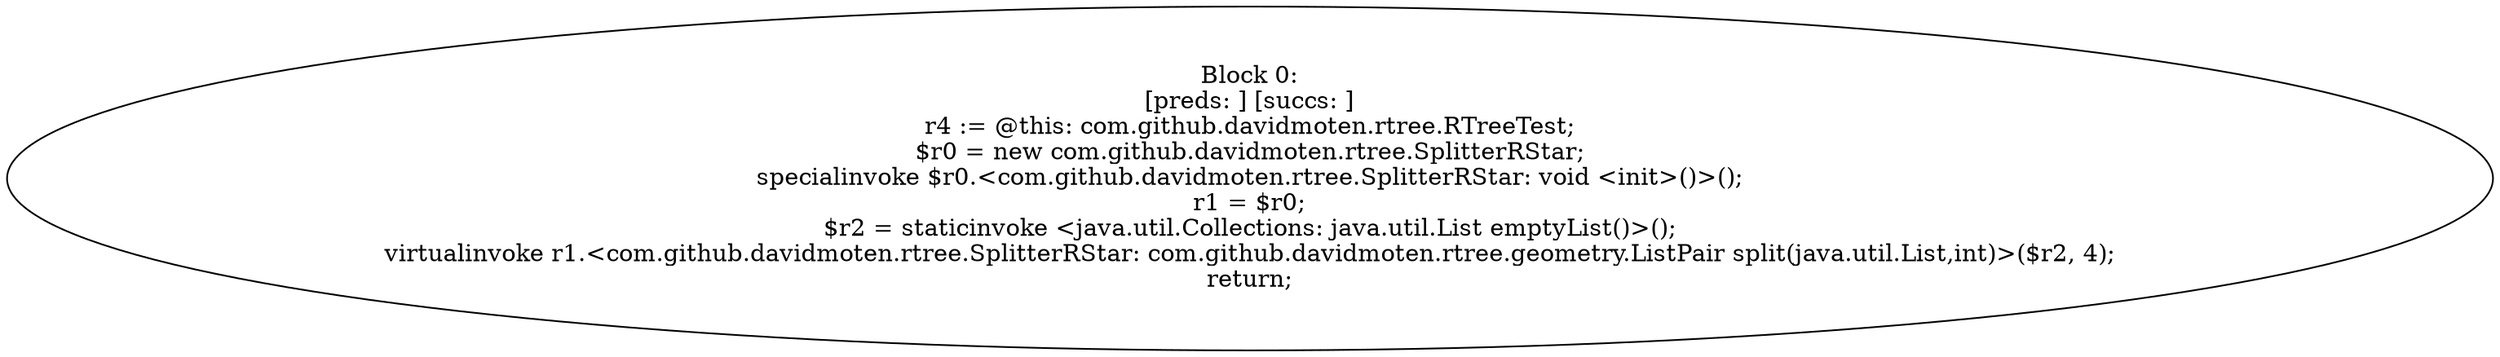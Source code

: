 digraph "unitGraph" {
    "Block 0:
[preds: ] [succs: ]
r4 := @this: com.github.davidmoten.rtree.RTreeTest;
$r0 = new com.github.davidmoten.rtree.SplitterRStar;
specialinvoke $r0.<com.github.davidmoten.rtree.SplitterRStar: void <init>()>();
r1 = $r0;
$r2 = staticinvoke <java.util.Collections: java.util.List emptyList()>();
virtualinvoke r1.<com.github.davidmoten.rtree.SplitterRStar: com.github.davidmoten.rtree.geometry.ListPair split(java.util.List,int)>($r2, 4);
return;
"
}
